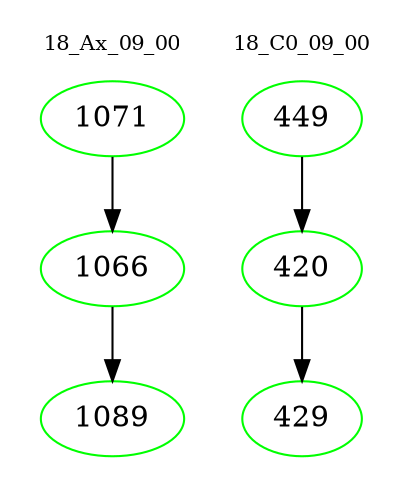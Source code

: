 digraph{
subgraph cluster_0 {
color = white
label = "18_Ax_09_00";
fontsize=10;
T0_1071 [label="1071", color="green"]
T0_1071 -> T0_1066 [color="black"]
T0_1066 [label="1066", color="green"]
T0_1066 -> T0_1089 [color="black"]
T0_1089 [label="1089", color="green"]
}
subgraph cluster_1 {
color = white
label = "18_C0_09_00";
fontsize=10;
T1_449 [label="449", color="green"]
T1_449 -> T1_420 [color="black"]
T1_420 [label="420", color="green"]
T1_420 -> T1_429 [color="black"]
T1_429 [label="429", color="green"]
}
}
